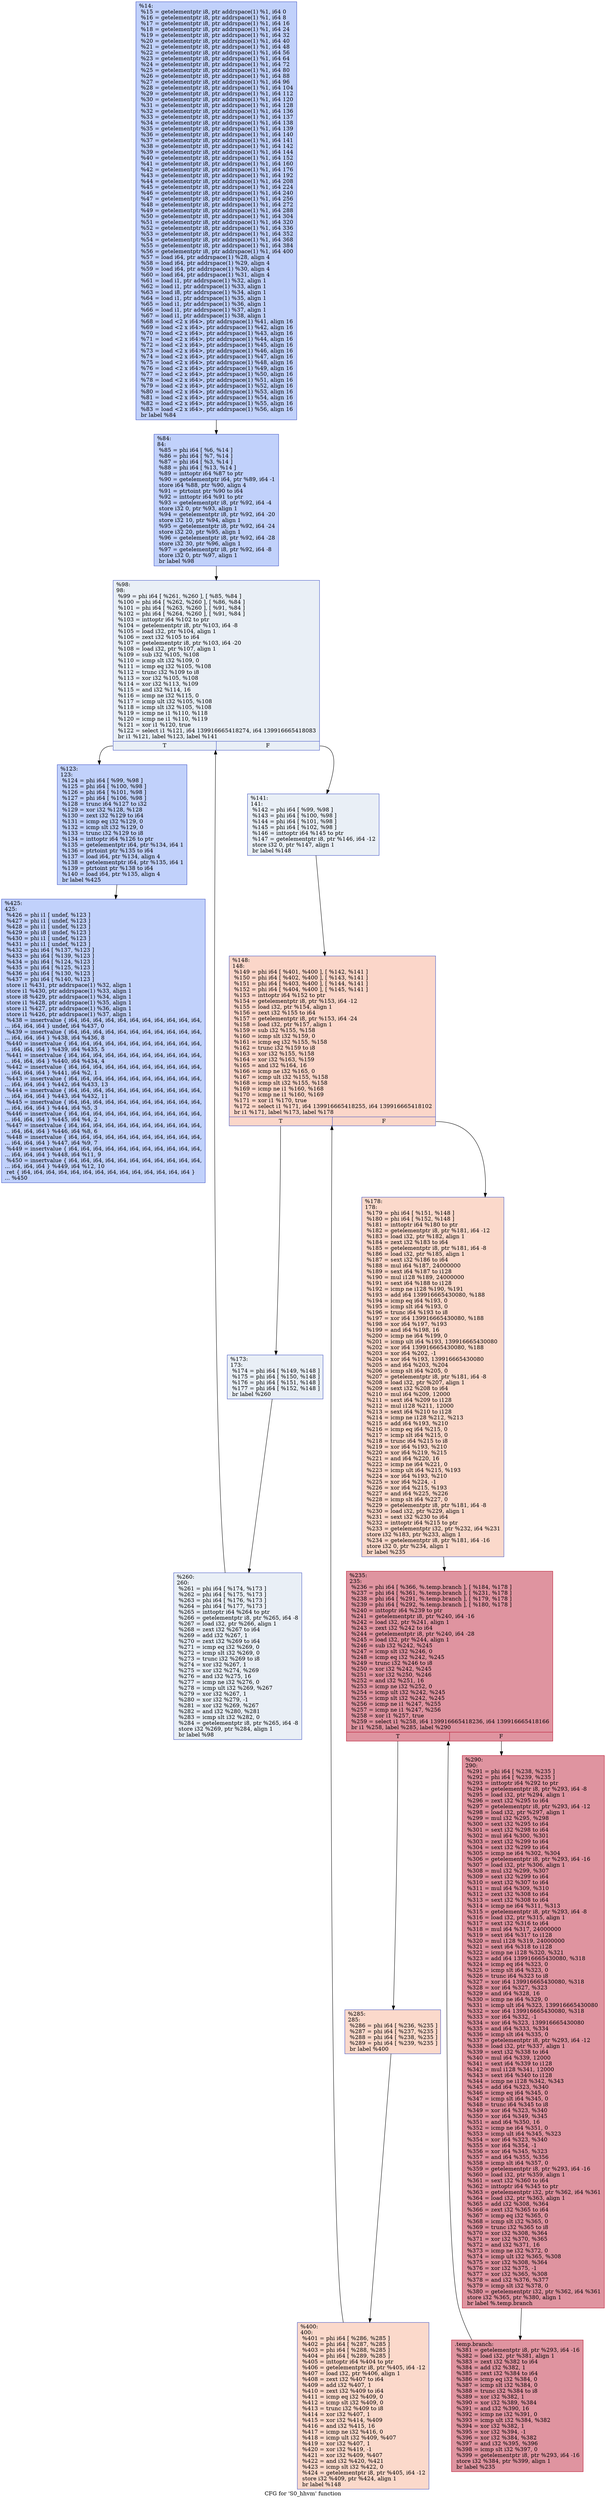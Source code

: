 digraph "CFG for 'S0_hhvm' function" {
	label="CFG for 'S0_hhvm' function";

	Node0x55e550cc88e0 [shape=record,color="#3d50c3ff", style=filled, fillcolor="#7396f570",label="{%14:\l  %15 = getelementptr i8, ptr addrspace(1) %1, i64 0\l  %16 = getelementptr i8, ptr addrspace(1) %1, i64 8\l  %17 = getelementptr i8, ptr addrspace(1) %1, i64 16\l  %18 = getelementptr i8, ptr addrspace(1) %1, i64 24\l  %19 = getelementptr i8, ptr addrspace(1) %1, i64 32\l  %20 = getelementptr i8, ptr addrspace(1) %1, i64 40\l  %21 = getelementptr i8, ptr addrspace(1) %1, i64 48\l  %22 = getelementptr i8, ptr addrspace(1) %1, i64 56\l  %23 = getelementptr i8, ptr addrspace(1) %1, i64 64\l  %24 = getelementptr i8, ptr addrspace(1) %1, i64 72\l  %25 = getelementptr i8, ptr addrspace(1) %1, i64 80\l  %26 = getelementptr i8, ptr addrspace(1) %1, i64 88\l  %27 = getelementptr i8, ptr addrspace(1) %1, i64 96\l  %28 = getelementptr i8, ptr addrspace(1) %1, i64 104\l  %29 = getelementptr i8, ptr addrspace(1) %1, i64 112\l  %30 = getelementptr i8, ptr addrspace(1) %1, i64 120\l  %31 = getelementptr i8, ptr addrspace(1) %1, i64 128\l  %32 = getelementptr i8, ptr addrspace(1) %1, i64 136\l  %33 = getelementptr i8, ptr addrspace(1) %1, i64 137\l  %34 = getelementptr i8, ptr addrspace(1) %1, i64 138\l  %35 = getelementptr i8, ptr addrspace(1) %1, i64 139\l  %36 = getelementptr i8, ptr addrspace(1) %1, i64 140\l  %37 = getelementptr i8, ptr addrspace(1) %1, i64 141\l  %38 = getelementptr i8, ptr addrspace(1) %1, i64 142\l  %39 = getelementptr i8, ptr addrspace(1) %1, i64 144\l  %40 = getelementptr i8, ptr addrspace(1) %1, i64 152\l  %41 = getelementptr i8, ptr addrspace(1) %1, i64 160\l  %42 = getelementptr i8, ptr addrspace(1) %1, i64 176\l  %43 = getelementptr i8, ptr addrspace(1) %1, i64 192\l  %44 = getelementptr i8, ptr addrspace(1) %1, i64 208\l  %45 = getelementptr i8, ptr addrspace(1) %1, i64 224\l  %46 = getelementptr i8, ptr addrspace(1) %1, i64 240\l  %47 = getelementptr i8, ptr addrspace(1) %1, i64 256\l  %48 = getelementptr i8, ptr addrspace(1) %1, i64 272\l  %49 = getelementptr i8, ptr addrspace(1) %1, i64 288\l  %50 = getelementptr i8, ptr addrspace(1) %1, i64 304\l  %51 = getelementptr i8, ptr addrspace(1) %1, i64 320\l  %52 = getelementptr i8, ptr addrspace(1) %1, i64 336\l  %53 = getelementptr i8, ptr addrspace(1) %1, i64 352\l  %54 = getelementptr i8, ptr addrspace(1) %1, i64 368\l  %55 = getelementptr i8, ptr addrspace(1) %1, i64 384\l  %56 = getelementptr i8, ptr addrspace(1) %1, i64 400\l  %57 = load i64, ptr addrspace(1) %28, align 4\l  %58 = load i64, ptr addrspace(1) %29, align 4\l  %59 = load i64, ptr addrspace(1) %30, align 4\l  %60 = load i64, ptr addrspace(1) %31, align 4\l  %61 = load i1, ptr addrspace(1) %32, align 1\l  %62 = load i1, ptr addrspace(1) %33, align 1\l  %63 = load i8, ptr addrspace(1) %34, align 1\l  %64 = load i1, ptr addrspace(1) %35, align 1\l  %65 = load i1, ptr addrspace(1) %36, align 1\l  %66 = load i1, ptr addrspace(1) %37, align 1\l  %67 = load i1, ptr addrspace(1) %38, align 1\l  %68 = load \<2 x i64\>, ptr addrspace(1) %41, align 16\l  %69 = load \<2 x i64\>, ptr addrspace(1) %42, align 16\l  %70 = load \<2 x i64\>, ptr addrspace(1) %43, align 16\l  %71 = load \<2 x i64\>, ptr addrspace(1) %44, align 16\l  %72 = load \<2 x i64\>, ptr addrspace(1) %45, align 16\l  %73 = load \<2 x i64\>, ptr addrspace(1) %46, align 16\l  %74 = load \<2 x i64\>, ptr addrspace(1) %47, align 16\l  %75 = load \<2 x i64\>, ptr addrspace(1) %48, align 16\l  %76 = load \<2 x i64\>, ptr addrspace(1) %49, align 16\l  %77 = load \<2 x i64\>, ptr addrspace(1) %50, align 16\l  %78 = load \<2 x i64\>, ptr addrspace(1) %51, align 16\l  %79 = load \<2 x i64\>, ptr addrspace(1) %52, align 16\l  %80 = load \<2 x i64\>, ptr addrspace(1) %53, align 16\l  %81 = load \<2 x i64\>, ptr addrspace(1) %54, align 16\l  %82 = load \<2 x i64\>, ptr addrspace(1) %55, align 16\l  %83 = load \<2 x i64\>, ptr addrspace(1) %56, align 16\l  br label %84\l}"];
	Node0x55e550cc88e0 -> Node0x55e550ccc970;
	Node0x55e550ccc970 [shape=record,color="#3d50c3ff", style=filled, fillcolor="#7396f570",label="{%84:\l84:                                               \l  %85 = phi i64 [ %6, %14 ]\l  %86 = phi i64 [ %7, %14 ]\l  %87 = phi i64 [ %3, %14 ]\l  %88 = phi i64 [ %13, %14 ]\l  %89 = inttoptr i64 %87 to ptr\l  %90 = getelementptr i64, ptr %89, i64 -1\l  store i64 %88, ptr %90, align 4\l  %91 = ptrtoint ptr %90 to i64\l  %92 = inttoptr i64 %91 to ptr\l  %93 = getelementptr i8, ptr %92, i64 -4\l  store i32 0, ptr %93, align 1\l  %94 = getelementptr i8, ptr %92, i64 -20\l  store i32 10, ptr %94, align 1\l  %95 = getelementptr i8, ptr %92, i64 -24\l  store i32 20, ptr %95, align 1\l  %96 = getelementptr i8, ptr %92, i64 -28\l  store i32 30, ptr %96, align 1\l  %97 = getelementptr i8, ptr %92, i64 -8\l  store i32 0, ptr %97, align 1\l  br label %98\l}"];
	Node0x55e550ccc970 -> Node0x55e550cc8d60;
	Node0x55e550cc8d60 [shape=record,color="#3d50c3ff", style=filled, fillcolor="#cedaeb70",label="{%98:\l98:                                               \l  %99 = phi i64 [ %261, %260 ], [ %85, %84 ]\l  %100 = phi i64 [ %262, %260 ], [ %86, %84 ]\l  %101 = phi i64 [ %263, %260 ], [ %91, %84 ]\l  %102 = phi i64 [ %264, %260 ], [ %91, %84 ]\l  %103 = inttoptr i64 %102 to ptr\l  %104 = getelementptr i8, ptr %103, i64 -8\l  %105 = load i32, ptr %104, align 1\l  %106 = zext i32 %105 to i64\l  %107 = getelementptr i8, ptr %103, i64 -20\l  %108 = load i32, ptr %107, align 1\l  %109 = sub i32 %105, %108\l  %110 = icmp slt i32 %109, 0\l  %111 = icmp eq i32 %105, %108\l  %112 = trunc i32 %109 to i8\l  %113 = xor i32 %105, %108\l  %114 = xor i32 %113, %109\l  %115 = and i32 %114, 16\l  %116 = icmp ne i32 %115, 0\l  %117 = icmp ult i32 %105, %108\l  %118 = icmp slt i32 %105, %108\l  %119 = icmp ne i1 %110, %118\l  %120 = icmp ne i1 %110, %119\l  %121 = xor i1 %120, true\l  %122 = select i1 %121, i64 139916665418274, i64 139916665418083\l  br i1 %121, label %123, label %141\l|{<s0>T|<s1>F}}"];
	Node0x55e550cc8d60:s0 -> Node0x55e550cceb90;
	Node0x55e550cc8d60:s1 -> Node0x55e550ccec20;
	Node0x55e550cceb90 [shape=record,color="#3d50c3ff", style=filled, fillcolor="#7396f570",label="{%123:\l123:                                              \l  %124 = phi i64 [ %99, %98 ]\l  %125 = phi i64 [ %100, %98 ]\l  %126 = phi i64 [ %101, %98 ]\l  %127 = phi i64 [ %106, %98 ]\l  %128 = trunc i64 %127 to i32\l  %129 = xor i32 %128, %128\l  %130 = zext i32 %129 to i64\l  %131 = icmp eq i32 %129, 0\l  %132 = icmp slt i32 %129, 0\l  %133 = trunc i32 %129 to i8\l  %134 = inttoptr i64 %126 to ptr\l  %135 = getelementptr i64, ptr %134, i64 1\l  %136 = ptrtoint ptr %135 to i64\l  %137 = load i64, ptr %134, align 4\l  %138 = getelementptr i64, ptr %135, i64 1\l  %139 = ptrtoint ptr %138 to i64\l  %140 = load i64, ptr %135, align 4\l  br label %425\l}"];
	Node0x55e550cceb90 -> Node0x55e550ccfe10;
	Node0x55e550ccec20 [shape=record,color="#3d50c3ff", style=filled, fillcolor="#cedaeb70",label="{%141:\l141:                                              \l  %142 = phi i64 [ %99, %98 ]\l  %143 = phi i64 [ %100, %98 ]\l  %144 = phi i64 [ %101, %98 ]\l  %145 = phi i64 [ %102, %98 ]\l  %146 = inttoptr i64 %145 to ptr\l  %147 = getelementptr i8, ptr %146, i64 -12\l  store i32 0, ptr %147, align 1\l  br label %148\l}"];
	Node0x55e550ccec20 -> Node0x55e550cd02a0;
	Node0x55e550cd02a0 [shape=record,color="#3d50c3ff", style=filled, fillcolor="#f6a38570",label="{%148:\l148:                                              \l  %149 = phi i64 [ %401, %400 ], [ %142, %141 ]\l  %150 = phi i64 [ %402, %400 ], [ %143, %141 ]\l  %151 = phi i64 [ %403, %400 ], [ %144, %141 ]\l  %152 = phi i64 [ %404, %400 ], [ %145, %141 ]\l  %153 = inttoptr i64 %152 to ptr\l  %154 = getelementptr i8, ptr %153, i64 -12\l  %155 = load i32, ptr %154, align 1\l  %156 = zext i32 %155 to i64\l  %157 = getelementptr i8, ptr %153, i64 -24\l  %158 = load i32, ptr %157, align 1\l  %159 = sub i32 %155, %158\l  %160 = icmp slt i32 %159, 0\l  %161 = icmp eq i32 %155, %158\l  %162 = trunc i32 %159 to i8\l  %163 = xor i32 %155, %158\l  %164 = xor i32 %163, %159\l  %165 = and i32 %164, 16\l  %166 = icmp ne i32 %165, 0\l  %167 = icmp ult i32 %155, %158\l  %168 = icmp slt i32 %155, %158\l  %169 = icmp ne i1 %160, %168\l  %170 = icmp ne i1 %160, %169\l  %171 = xor i1 %170, true\l  %172 = select i1 %171, i64 139916665418255, i64 139916665418102\l  br i1 %171, label %173, label %178\l|{<s0>T|<s1>F}}"];
	Node0x55e550cd02a0:s0 -> Node0x55e550cd1370;
	Node0x55e550cd02a0:s1 -> Node0x55e550cd1400;
	Node0x55e550cd1370 [shape=record,color="#3d50c3ff", style=filled, fillcolor="#cedaeb70",label="{%173:\l173:                                              \l  %174 = phi i64 [ %149, %148 ]\l  %175 = phi i64 [ %150, %148 ]\l  %176 = phi i64 [ %151, %148 ]\l  %177 = phi i64 [ %152, %148 ]\l  br label %260\l}"];
	Node0x55e550cd1370 -> Node0x55e550cc8e50;
	Node0x55e550cd1400 [shape=record,color="#3d50c3ff", style=filled, fillcolor="#f7a88970",label="{%178:\l178:                                              \l  %179 = phi i64 [ %151, %148 ]\l  %180 = phi i64 [ %152, %148 ]\l  %181 = inttoptr i64 %180 to ptr\l  %182 = getelementptr i8, ptr %181, i64 -12\l  %183 = load i32, ptr %182, align 1\l  %184 = zext i32 %183 to i64\l  %185 = getelementptr i8, ptr %181, i64 -8\l  %186 = load i32, ptr %185, align 1\l  %187 = sext i32 %186 to i64\l  %188 = mul i64 %187, 24000000\l  %189 = sext i64 %187 to i128\l  %190 = mul i128 %189, 24000000\l  %191 = sext i64 %188 to i128\l  %192 = icmp ne i128 %190, %191\l  %193 = add i64 139916665430080, %188\l  %194 = icmp eq i64 %193, 0\l  %195 = icmp slt i64 %193, 0\l  %196 = trunc i64 %193 to i8\l  %197 = xor i64 139916665430080, %188\l  %198 = xor i64 %197, %193\l  %199 = and i64 %198, 16\l  %200 = icmp ne i64 %199, 0\l  %201 = icmp ult i64 %193, 139916665430080\l  %202 = xor i64 139916665430080, %188\l  %203 = xor i64 %202, -1\l  %204 = xor i64 %193, 139916665430080\l  %205 = and i64 %203, %204\l  %206 = icmp slt i64 %205, 0\l  %207 = getelementptr i8, ptr %181, i64 -8\l  %208 = load i32, ptr %207, align 1\l  %209 = sext i32 %208 to i64\l  %210 = mul i64 %209, 12000\l  %211 = sext i64 %209 to i128\l  %212 = mul i128 %211, 12000\l  %213 = sext i64 %210 to i128\l  %214 = icmp ne i128 %212, %213\l  %215 = add i64 %193, %210\l  %216 = icmp eq i64 %215, 0\l  %217 = icmp slt i64 %215, 0\l  %218 = trunc i64 %215 to i8\l  %219 = xor i64 %193, %210\l  %220 = xor i64 %219, %215\l  %221 = and i64 %220, 16\l  %222 = icmp ne i64 %221, 0\l  %223 = icmp ult i64 %215, %193\l  %224 = xor i64 %193, %210\l  %225 = xor i64 %224, -1\l  %226 = xor i64 %215, %193\l  %227 = and i64 %225, %226\l  %228 = icmp slt i64 %227, 0\l  %229 = getelementptr i8, ptr %181, i64 -8\l  %230 = load i32, ptr %229, align 1\l  %231 = sext i32 %230 to i64\l  %232 = inttoptr i64 %215 to ptr\l  %233 = getelementptr i32, ptr %232, i64 %231\l  store i32 %183, ptr %233, align 1\l  %234 = getelementptr i8, ptr %181, i64 -16\l  store i32 0, ptr %234, align 1\l  br label %235\l}"];
	Node0x55e550cd1400 -> Node0x55e550cd37f0;
	Node0x55e550cd37f0 [shape=record,color="#b70d28ff", style=filled, fillcolor="#b70d2870",label="{%235:\l235:                                              \l  %236 = phi i64 [ %366, %.temp.branch ], [ %184, %178 ]\l  %237 = phi i64 [ %361, %.temp.branch ], [ %231, %178 ]\l  %238 = phi i64 [ %291, %.temp.branch ], [ %179, %178 ]\l  %239 = phi i64 [ %292, %.temp.branch ], [ %180, %178 ]\l  %240 = inttoptr i64 %239 to ptr\l  %241 = getelementptr i8, ptr %240, i64 -16\l  %242 = load i32, ptr %241, align 1\l  %243 = zext i32 %242 to i64\l  %244 = getelementptr i8, ptr %240, i64 -28\l  %245 = load i32, ptr %244, align 1\l  %246 = sub i32 %242, %245\l  %247 = icmp slt i32 %246, 0\l  %248 = icmp eq i32 %242, %245\l  %249 = trunc i32 %246 to i8\l  %250 = xor i32 %242, %245\l  %251 = xor i32 %250, %246\l  %252 = and i32 %251, 16\l  %253 = icmp ne i32 %252, 0\l  %254 = icmp ult i32 %242, %245\l  %255 = icmp slt i32 %242, %245\l  %256 = icmp ne i1 %247, %255\l  %257 = icmp ne i1 %247, %256\l  %258 = xor i1 %257, true\l  %259 = select i1 %258, i64 139916665418236, i64 139916665418166\l  br i1 %258, label %285, label %290\l|{<s0>T|<s1>F}}"];
	Node0x55e550cd37f0:s0 -> Node0x55e550ccf200;
	Node0x55e550cd37f0:s1 -> Node0x55e550ccf290;
	Node0x55e550cc8e50 [shape=record,color="#3d50c3ff", style=filled, fillcolor="#cedaeb70",label="{%260:\l260:                                              \l  %261 = phi i64 [ %174, %173 ]\l  %262 = phi i64 [ %175, %173 ]\l  %263 = phi i64 [ %176, %173 ]\l  %264 = phi i64 [ %177, %173 ]\l  %265 = inttoptr i64 %264 to ptr\l  %266 = getelementptr i8, ptr %265, i64 -8\l  %267 = load i32, ptr %266, align 1\l  %268 = zext i32 %267 to i64\l  %269 = add i32 %267, 1\l  %270 = zext i32 %269 to i64\l  %271 = icmp eq i32 %269, 0\l  %272 = icmp slt i32 %269, 0\l  %273 = trunc i32 %269 to i8\l  %274 = xor i32 %267, 1\l  %275 = xor i32 %274, %269\l  %276 = and i32 %275, 16\l  %277 = icmp ne i32 %276, 0\l  %278 = icmp ult i32 %269, %267\l  %279 = xor i32 %267, 1\l  %280 = xor i32 %279, -1\l  %281 = xor i32 %269, %267\l  %282 = and i32 %280, %281\l  %283 = icmp slt i32 %282, 0\l  %284 = getelementptr i8, ptr %265, i64 -8\l  store i32 %269, ptr %284, align 1\l  br label %98\l}"];
	Node0x55e550cc8e50 -> Node0x55e550cc8d60;
	Node0x55e550ccf200 [shape=record,color="#3d50c3ff", style=filled, fillcolor="#f7a88970",label="{%285:\l285:                                              \l  %286 = phi i64 [ %236, %235 ]\l  %287 = phi i64 [ %237, %235 ]\l  %288 = phi i64 [ %238, %235 ]\l  %289 = phi i64 [ %239, %235 ]\l  br label %400\l}"];
	Node0x55e550ccf200 -> Node0x55e550cd0390;
	Node0x55e550ccf290 [shape=record,color="#b70d28ff", style=filled, fillcolor="#b70d2870",label="{%290:\l290:                                              \l  %291 = phi i64 [ %238, %235 ]\l  %292 = phi i64 [ %239, %235 ]\l  %293 = inttoptr i64 %292 to ptr\l  %294 = getelementptr i8, ptr %293, i64 -8\l  %295 = load i32, ptr %294, align 1\l  %296 = zext i32 %295 to i64\l  %297 = getelementptr i8, ptr %293, i64 -12\l  %298 = load i32, ptr %297, align 1\l  %299 = mul i32 %295, %298\l  %300 = sext i32 %295 to i64\l  %301 = sext i32 %298 to i64\l  %302 = mul i64 %300, %301\l  %303 = zext i32 %299 to i64\l  %304 = sext i32 %299 to i64\l  %305 = icmp ne i64 %302, %304\l  %306 = getelementptr i8, ptr %293, i64 -16\l  %307 = load i32, ptr %306, align 1\l  %308 = mul i32 %299, %307\l  %309 = sext i32 %299 to i64\l  %310 = sext i32 %307 to i64\l  %311 = mul i64 %309, %310\l  %312 = zext i32 %308 to i64\l  %313 = sext i32 %308 to i64\l  %314 = icmp ne i64 %311, %313\l  %315 = getelementptr i8, ptr %293, i64 -8\l  %316 = load i32, ptr %315, align 1\l  %317 = sext i32 %316 to i64\l  %318 = mul i64 %317, 24000000\l  %319 = sext i64 %317 to i128\l  %320 = mul i128 %319, 24000000\l  %321 = sext i64 %318 to i128\l  %322 = icmp ne i128 %320, %321\l  %323 = add i64 139916665430080, %318\l  %324 = icmp eq i64 %323, 0\l  %325 = icmp slt i64 %323, 0\l  %326 = trunc i64 %323 to i8\l  %327 = xor i64 139916665430080, %318\l  %328 = xor i64 %327, %323\l  %329 = and i64 %328, 16\l  %330 = icmp ne i64 %329, 0\l  %331 = icmp ult i64 %323, 139916665430080\l  %332 = xor i64 139916665430080, %318\l  %333 = xor i64 %332, -1\l  %334 = xor i64 %323, 139916665430080\l  %335 = and i64 %333, %334\l  %336 = icmp slt i64 %335, 0\l  %337 = getelementptr i8, ptr %293, i64 -12\l  %338 = load i32, ptr %337, align 1\l  %339 = sext i32 %338 to i64\l  %340 = mul i64 %339, 12000\l  %341 = sext i64 %339 to i128\l  %342 = mul i128 %341, 12000\l  %343 = sext i64 %340 to i128\l  %344 = icmp ne i128 %342, %343\l  %345 = add i64 %323, %340\l  %346 = icmp eq i64 %345, 0\l  %347 = icmp slt i64 %345, 0\l  %348 = trunc i64 %345 to i8\l  %349 = xor i64 %323, %340\l  %350 = xor i64 %349, %345\l  %351 = and i64 %350, 16\l  %352 = icmp ne i64 %351, 0\l  %353 = icmp ult i64 %345, %323\l  %354 = xor i64 %323, %340\l  %355 = xor i64 %354, -1\l  %356 = xor i64 %345, %323\l  %357 = and i64 %355, %356\l  %358 = icmp slt i64 %357, 0\l  %359 = getelementptr i8, ptr %293, i64 -16\l  %360 = load i32, ptr %359, align 1\l  %361 = sext i32 %360 to i64\l  %362 = inttoptr i64 %345 to ptr\l  %363 = getelementptr i32, ptr %362, i64 %361\l  %364 = load i32, ptr %363, align 1\l  %365 = add i32 %308, %364\l  %366 = zext i32 %365 to i64\l  %367 = icmp eq i32 %365, 0\l  %368 = icmp slt i32 %365, 0\l  %369 = trunc i32 %365 to i8\l  %370 = xor i32 %308, %364\l  %371 = xor i32 %370, %365\l  %372 = and i32 %371, 16\l  %373 = icmp ne i32 %372, 0\l  %374 = icmp ult i32 %365, %308\l  %375 = xor i32 %308, %364\l  %376 = xor i32 %375, -1\l  %377 = xor i32 %365, %308\l  %378 = and i32 %376, %377\l  %379 = icmp slt i32 %378, 0\l  %380 = getelementptr i32, ptr %362, i64 %361\l  store i32 %365, ptr %380, align 1\l  br label %.temp.branch\l}"];
	Node0x55e550ccf290 -> Node0x55e550cd38e0;
	Node0x55e550cd38e0 [shape=record,color="#b70d28ff", style=filled, fillcolor="#b70d2870",label="{.temp.branch:                                     \l  %381 = getelementptr i8, ptr %293, i64 -16\l  %382 = load i32, ptr %381, align 1\l  %383 = zext i32 %382 to i64\l  %384 = add i32 %382, 1\l  %385 = zext i32 %384 to i64\l  %386 = icmp eq i32 %384, 0\l  %387 = icmp slt i32 %384, 0\l  %388 = trunc i32 %384 to i8\l  %389 = xor i32 %382, 1\l  %390 = xor i32 %389, %384\l  %391 = and i32 %390, 16\l  %392 = icmp ne i32 %391, 0\l  %393 = icmp ult i32 %384, %382\l  %394 = xor i32 %382, 1\l  %395 = xor i32 %394, -1\l  %396 = xor i32 %384, %382\l  %397 = and i32 %395, %396\l  %398 = icmp slt i32 %397, 0\l  %399 = getelementptr i8, ptr %293, i64 -16\l  store i32 %384, ptr %399, align 1\l  br label %235\l}"];
	Node0x55e550cd38e0 -> Node0x55e550cd37f0;
	Node0x55e550cd0390 [shape=record,color="#3d50c3ff", style=filled, fillcolor="#f7a88970",label="{%400:\l400:                                              \l  %401 = phi i64 [ %286, %285 ]\l  %402 = phi i64 [ %287, %285 ]\l  %403 = phi i64 [ %288, %285 ]\l  %404 = phi i64 [ %289, %285 ]\l  %405 = inttoptr i64 %404 to ptr\l  %406 = getelementptr i8, ptr %405, i64 -12\l  %407 = load i32, ptr %406, align 1\l  %408 = zext i32 %407 to i64\l  %409 = add i32 %407, 1\l  %410 = zext i32 %409 to i64\l  %411 = icmp eq i32 %409, 0\l  %412 = icmp slt i32 %409, 0\l  %413 = trunc i32 %409 to i8\l  %414 = xor i32 %407, 1\l  %415 = xor i32 %414, %409\l  %416 = and i32 %415, 16\l  %417 = icmp ne i32 %416, 0\l  %418 = icmp ult i32 %409, %407\l  %419 = xor i32 %407, 1\l  %420 = xor i32 %419, -1\l  %421 = xor i32 %409, %407\l  %422 = and i32 %420, %421\l  %423 = icmp slt i32 %422, 0\l  %424 = getelementptr i8, ptr %405, i64 -12\l  store i32 %409, ptr %424, align 1\l  br label %148\l}"];
	Node0x55e550cd0390 -> Node0x55e550cd02a0;
	Node0x55e550ccfe10 [shape=record,color="#3d50c3ff", style=filled, fillcolor="#7396f570",label="{%425:\l425:                                              \l  %426 = phi i1 [ undef, %123 ]\l  %427 = phi i1 [ undef, %123 ]\l  %428 = phi i1 [ undef, %123 ]\l  %429 = phi i8 [ undef, %123 ]\l  %430 = phi i1 [ undef, %123 ]\l  %431 = phi i1 [ undef, %123 ]\l  %432 = phi i64 [ %137, %123 ]\l  %433 = phi i64 [ %139, %123 ]\l  %434 = phi i64 [ %124, %123 ]\l  %435 = phi i64 [ %125, %123 ]\l  %436 = phi i64 [ %130, %123 ]\l  %437 = phi i64 [ %140, %123 ]\l  store i1 %431, ptr addrspace(1) %32, align 1\l  store i1 %430, ptr addrspace(1) %33, align 1\l  store i8 %429, ptr addrspace(1) %34, align 1\l  store i1 %428, ptr addrspace(1) %35, align 1\l  store i1 %427, ptr addrspace(1) %36, align 1\l  store i1 %426, ptr addrspace(1) %37, align 1\l  %438 = insertvalue \{ i64, i64, i64, i64, i64, i64, i64, i64, i64, i64, i64,\l... i64, i64, i64 \} undef, i64 %437, 0\l  %439 = insertvalue \{ i64, i64, i64, i64, i64, i64, i64, i64, i64, i64, i64,\l... i64, i64, i64 \} %438, i64 %436, 8\l  %440 = insertvalue \{ i64, i64, i64, i64, i64, i64, i64, i64, i64, i64, i64,\l... i64, i64, i64 \} %439, i64 %435, 5\l  %441 = insertvalue \{ i64, i64, i64, i64, i64, i64, i64, i64, i64, i64, i64,\l... i64, i64, i64 \} %440, i64 %434, 4\l  %442 = insertvalue \{ i64, i64, i64, i64, i64, i64, i64, i64, i64, i64, i64,\l... i64, i64, i64 \} %441, i64 %2, 1\l  %443 = insertvalue \{ i64, i64, i64, i64, i64, i64, i64, i64, i64, i64, i64,\l... i64, i64, i64 \} %442, i64 %433, 13\l  %444 = insertvalue \{ i64, i64, i64, i64, i64, i64, i64, i64, i64, i64, i64,\l... i64, i64, i64 \} %443, i64 %432, 11\l  %445 = insertvalue \{ i64, i64, i64, i64, i64, i64, i64, i64, i64, i64, i64,\l... i64, i64, i64 \} %444, i64 %5, 3\l  %446 = insertvalue \{ i64, i64, i64, i64, i64, i64, i64, i64, i64, i64, i64,\l... i64, i64, i64 \} %445, i64 %4, 2\l  %447 = insertvalue \{ i64, i64, i64, i64, i64, i64, i64, i64, i64, i64, i64,\l... i64, i64, i64 \} %446, i64 %8, 6\l  %448 = insertvalue \{ i64, i64, i64, i64, i64, i64, i64, i64, i64, i64, i64,\l... i64, i64, i64 \} %447, i64 %9, 7\l  %449 = insertvalue \{ i64, i64, i64, i64, i64, i64, i64, i64, i64, i64, i64,\l... i64, i64, i64 \} %448, i64 %11, 9\l  %450 = insertvalue \{ i64, i64, i64, i64, i64, i64, i64, i64, i64, i64, i64,\l... i64, i64, i64 \} %449, i64 %12, 10\l  ret \{ i64, i64, i64, i64, i64, i64, i64, i64, i64, i64, i64, i64, i64, i64 \}\l... %450\l}"];
}
